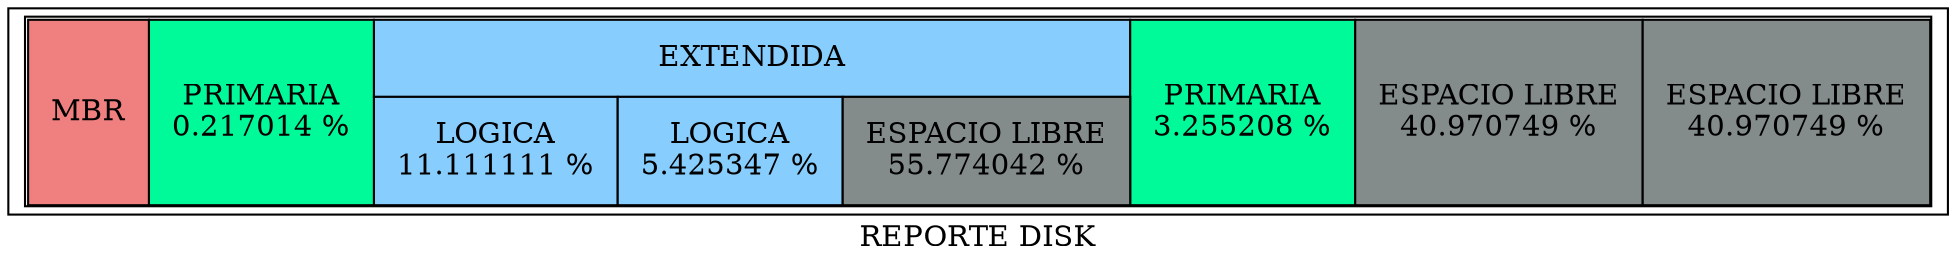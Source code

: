 digraph D{label="REPORTE DISK"nodo_mbr[shape=platntext label=<<TABLE color="black" cellspacing="0" cellpadding="10">
<TR><TD rowspan="2" bgcolor="lightcoral">MBR</TD><TD rowspan="2" bgcolor= "mediumspringgreen">PRIMARIA<BR/>0.217014 %</TD><TD colspan="3" bgcolor="skyblue1">EXTENDIDA</TD><TD rowspan="2" bgcolor= "mediumspringgreen">PRIMARIA<BR/>3.255208 %</TD><TD rowspan="2" bgcolor="azure4">ESPACIO LIBRE<BR/>40.970749 %</TD><TD rowspan="2" bgcolor="azure4">ESPACIO LIBRE<BR/>40.970749 %</TD></TR><TR><TD bgcolor="skyblue1">LOGICA<BR/>11.111111 %</TD><TD bgcolor="skyblue1">LOGICA<BR/>5.425347 %</TD><TD bgcolor="azure4">ESPACIO LIBRE<BR/>55.774042 %</TD></TR></TABLE>>];}